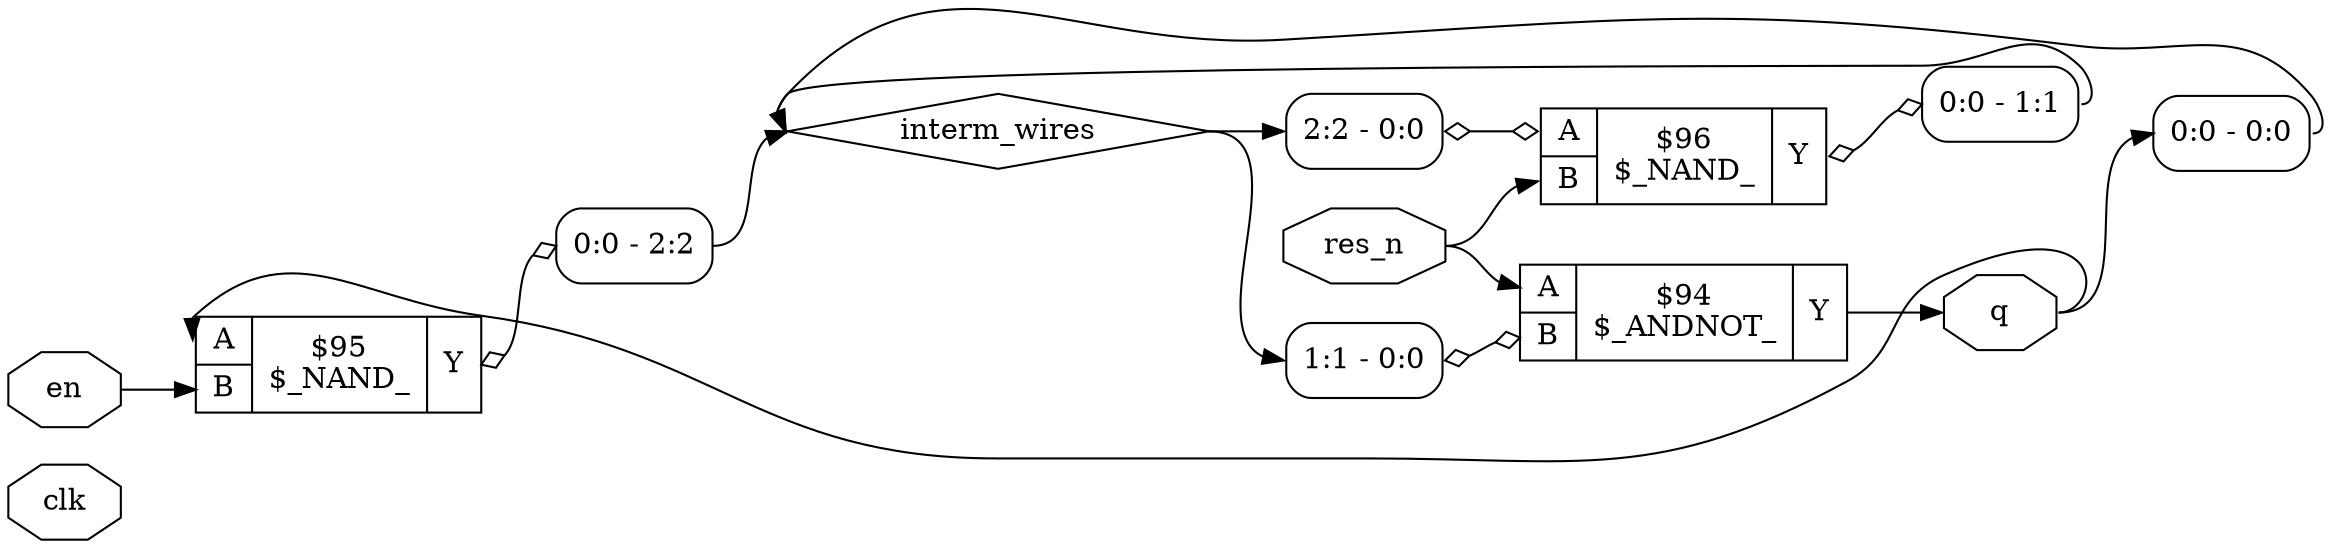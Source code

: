 digraph "ro" {
rankdir="LR";
remincross=true;
n1 [ shape=octagon, label="clk", color="black", fontcolor="black"];
n2 [ shape=octagon, label="en", color="black", fontcolor="black"];
n3 [ shape=diamond, label="interm_wires", color="black", fontcolor="black"];
n4 [ shape=octagon, label="q", color="black", fontcolor="black"];
n5 [ shape=octagon, label="res_n", color="black", fontcolor="black"];
c9 [ shape=record, label="{{<p6> A|<p7> B}|$94\n$_ANDNOT_|{<p8> Y}}",  ];
x0 [ shape=record, style=rounded, label="<s0> 1:1 - 0:0 ", color="black", fontcolor="black" ];
x0:e -> c9:p7:w [arrowhead=odiamond, arrowtail=odiamond, dir=both, color="black", fontcolor="black", label=""];
c10 [ shape=record, label="{{<p6> A|<p7> B}|$95\n$_NAND_|{<p8> Y}}",  ];
x1 [ shape=record, style=rounded, label="<s0> 0:0 - 2:2 ", color="black", fontcolor="black" ];
c10:p8:e -> x1:w [arrowhead=odiamond, arrowtail=odiamond, dir=both, color="black", fontcolor="black", label=""];
c11 [ shape=record, label="{{<p6> A|<p7> B}|$96\n$_NAND_|{<p8> Y}}",  ];
x2 [ shape=record, style=rounded, label="<s0> 2:2 - 0:0 ", color="black", fontcolor="black" ];
x2:e -> c11:p6:w [arrowhead=odiamond, arrowtail=odiamond, dir=both, color="black", fontcolor="black", label=""];
x3 [ shape=record, style=rounded, label="<s0> 0:0 - 1:1 ", color="black", fontcolor="black" ];
c11:p8:e -> x3:w [arrowhead=odiamond, arrowtail=odiamond, dir=both, color="black", fontcolor="black", label=""];
x4 [ shape=record, style=rounded, label="<s0> 0:0 - 0:0 ", color="black", fontcolor="black" ];
n2:e -> c10:p7:w [color="black", fontcolor="black", label=""];
x1:s0:e -> n3:w [color="black", fontcolor="black", label=""];
x3:s0:e -> n3:w [color="black", fontcolor="black", label=""];
x4:s0:e -> n3:w [color="black", fontcolor="black", label=""];
n3:e -> x0:s0:w [color="black", fontcolor="black", label=""];
n3:e -> x2:s0:w [color="black", fontcolor="black", label=""];
c9:p8:e -> n4:w [color="black", fontcolor="black", label=""];
n4:e -> c10:p6:w [color="black", fontcolor="black", label=""];
n4:e -> x4:w [color="black", fontcolor="black", label=""];
n5:e -> c11:p7:w [color="black", fontcolor="black", label=""];
n5:e -> c9:p6:w [color="black", fontcolor="black", label=""];
}
